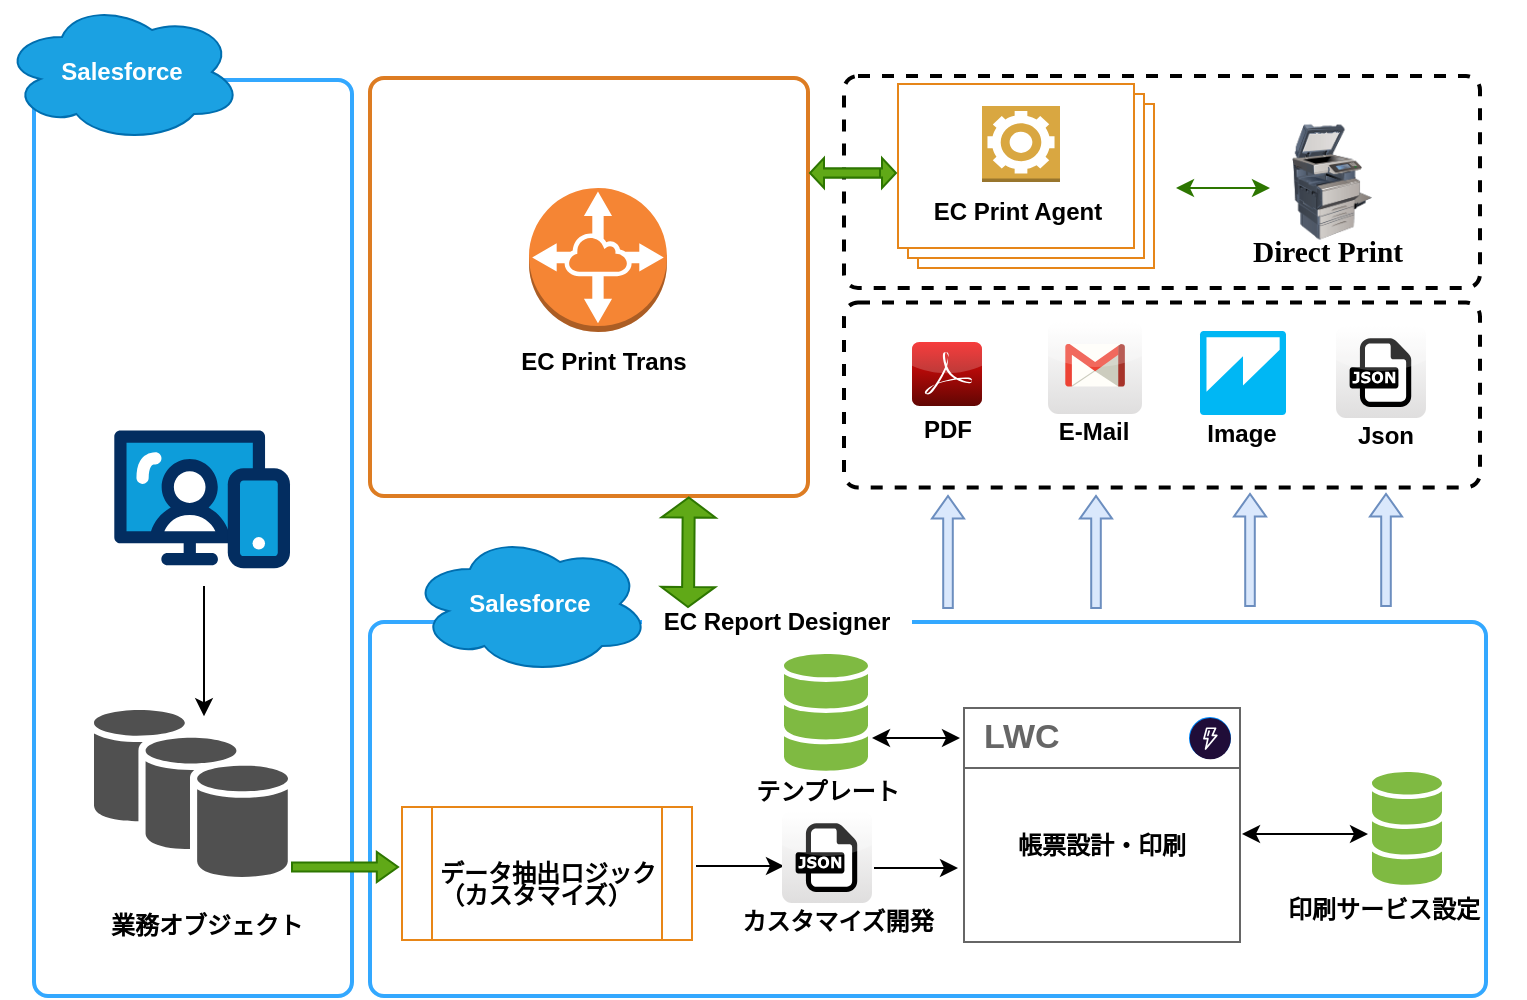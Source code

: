 <mxfile version="24.2.1" type="device">
  <diagram name="第 1 页" id="uh5Pn6_8L2ThO95qAek1">
    <mxGraphModel dx="1050" dy="530" grid="0" gridSize="10" guides="1" tooltips="1" connect="1" arrows="1" fold="1" page="1" pageScale="1" pageWidth="827" pageHeight="1169" math="0" shadow="0">
      <root>
        <mxCell id="0" />
        <mxCell id="1" parent="0" />
        <mxCell id="vouIaNEnioRq_0ik7gSa-58" value="" style="rounded=1;whiteSpace=wrap;html=1;absoluteArcSize=1;arcSize=14;strokeWidth=2;dashed=1;" vertex="1" parent="1">
          <mxGeometry x="449" y="329" width="318" height="106" as="geometry" />
        </mxCell>
        <mxCell id="vouIaNEnioRq_0ik7gSa-27" value="" style="rounded=1;whiteSpace=wrap;html=1;absoluteArcSize=1;arcSize=14;strokeWidth=2;dashed=1;" vertex="1" parent="1">
          <mxGeometry x="449" y="442.25" width="318" height="92.5" as="geometry" />
        </mxCell>
        <mxCell id="vouIaNEnioRq_0ik7gSa-9" value="" style="rounded=1;whiteSpace=wrap;html=1;absoluteArcSize=1;arcSize=14;strokeWidth=2;strokeColor=#33a8ff;" vertex="1" parent="1">
          <mxGeometry x="212" y="602" width="558" height="187" as="geometry" />
        </mxCell>
        <mxCell id="vouIaNEnioRq_0ik7gSa-2" value="" style="rounded=1;whiteSpace=wrap;html=1;absoluteArcSize=1;arcSize=14;strokeWidth=2;strokeColor=#33a8ff;" vertex="1" parent="1">
          <mxGeometry x="44" y="331" width="159" height="458" as="geometry" />
        </mxCell>
        <object label="&lt;b&gt;Salesforce&lt;/b&gt;" id="vouIaNEnioRq_0ik7gSa-1">
          <mxCell style="ellipse;shape=cloud;whiteSpace=wrap;html=1;fillColor=#1ba1e2;strokeColor=#006EAF;fontColor=#ffffff;" vertex="1" parent="1">
            <mxGeometry x="28" y="292" width="120" height="70" as="geometry" />
          </mxCell>
        </object>
        <mxCell id="vouIaNEnioRq_0ik7gSa-7" value="業務オブジェクト" style="text;html=1;align=center;verticalAlign=middle;whiteSpace=wrap;rounded=0;fontStyle=1" vertex="1" parent="1">
          <mxGeometry x="65" y="739" width="131" height="30" as="geometry" />
        </mxCell>
        <object label="&lt;b&gt;Salesforce&lt;/b&gt;" id="vouIaNEnioRq_0ik7gSa-8">
          <mxCell style="ellipse;shape=cloud;whiteSpace=wrap;html=1;fillColor=#1ba1e2;fontColor=#ffffff;strokeColor=#006EAF;" vertex="1" parent="1">
            <mxGeometry x="232" y="558" width="120" height="70" as="geometry" />
          </mxCell>
        </object>
        <mxCell id="vouIaNEnioRq_0ik7gSa-10" value="&lt;b&gt;EC Report Designer&lt;/b&gt;" style="text;html=1;align=center;verticalAlign=middle;whiteSpace=wrap;rounded=0;fillColor=default;" vertex="1" parent="1">
          <mxGeometry x="348" y="587" width="135" height="30" as="geometry" />
        </mxCell>
        <mxCell id="vouIaNEnioRq_0ik7gSa-11" value="" style="sketch=0;shadow=0;dashed=0;html=1;strokeColor=none;labelPosition=center;verticalLabelPosition=bottom;verticalAlign=top;outlineConnect=0;align=center;shape=mxgraph.office.databases.database_mini_3;fillColor=#7FBA42;" vertex="1" parent="1">
          <mxGeometry x="713" y="677" width="35" height="57" as="geometry" />
        </mxCell>
        <mxCell id="vouIaNEnioRq_0ik7gSa-12" value="テンプレート" style="text;html=1;align=center;verticalAlign=middle;whiteSpace=wrap;rounded=0;fontStyle=1" vertex="1" parent="1">
          <mxGeometry x="400" y="672" width="82" height="30" as="geometry" />
        </mxCell>
        <mxCell id="vouIaNEnioRq_0ik7gSa-13" value="印刷サービス設定" style="text;html=1;align=center;verticalAlign=middle;whiteSpace=wrap;rounded=0;fontStyle=1" vertex="1" parent="1">
          <mxGeometry x="647.5" y="731" width="142" height="30" as="geometry" />
        </mxCell>
        <mxCell id="vouIaNEnioRq_0ik7gSa-14" value="" style="sketch=0;shadow=0;dashed=0;html=1;strokeColor=none;fillColor=#505050;labelPosition=center;verticalLabelPosition=bottom;verticalAlign=top;outlineConnect=0;align=center;shape=mxgraph.office.databases.database_availability_group;" vertex="1" parent="1">
          <mxGeometry x="74" y="646" width="97" height="84" as="geometry" />
        </mxCell>
        <mxCell id="vouIaNEnioRq_0ik7gSa-15" value="" style="rounded=1;whiteSpace=wrap;html=1;absoluteArcSize=1;arcSize=14;strokeWidth=2;strokeColor=#dd7c22;" vertex="1" parent="1">
          <mxGeometry x="212" y="330" width="219" height="209" as="geometry" />
        </mxCell>
        <mxCell id="vouIaNEnioRq_0ik7gSa-16" value="EC Print Trans" style="text;html=1;align=center;verticalAlign=middle;whiteSpace=wrap;rounded=0;fontStyle=1" vertex="1" parent="1">
          <mxGeometry x="272" y="456.5" width="114" height="30" as="geometry" />
        </mxCell>
        <mxCell id="vouIaNEnioRq_0ik7gSa-20" value="" style="dashed=0;outlineConnect=0;html=1;align=center;labelPosition=center;verticalLabelPosition=bottom;verticalAlign=top;shape=mxgraph.webicons.adobe_pdf;fillColor=#F40C0C;gradientColor=#610603" vertex="1" parent="1">
          <mxGeometry x="483" y="462" width="35" height="32" as="geometry" />
        </mxCell>
        <mxCell id="vouIaNEnioRq_0ik7gSa-21" value="" style="dashed=0;outlineConnect=0;html=1;align=center;labelPosition=center;verticalLabelPosition=bottom;verticalAlign=top;shape=mxgraph.webicons.gmail;gradientColor=#DFDEDE" vertex="1" parent="1">
          <mxGeometry x="551" y="452" width="47" height="46" as="geometry" />
        </mxCell>
        <mxCell id="vouIaNEnioRq_0ik7gSa-22" value="" style="dashed=0;outlineConnect=0;html=1;align=center;labelPosition=center;verticalLabelPosition=bottom;verticalAlign=top;shape=mxgraph.webicons.json;gradientColor=#DFDEDE" vertex="1" parent="1">
          <mxGeometry x="695" y="454" width="45" height="46" as="geometry" />
        </mxCell>
        <mxCell id="vouIaNEnioRq_0ik7gSa-23" value="" style="image;html=1;image=img/lib/clip_art/computers/Printer_Commercial_128x128.png" vertex="1" parent="1">
          <mxGeometry x="673" y="350" width="40" height="64" as="geometry" />
        </mxCell>
        <mxCell id="vouIaNEnioRq_0ik7gSa-25" value="" style="verticalLabelPosition=bottom;verticalAlign=top;html=1;shape=mxgraph.basic.layered_rect;dx=10;outlineConnect=0;whiteSpace=wrap;strokeColor=#e68619;" vertex="1" parent="1">
          <mxGeometry x="476" y="333" width="128" height="92" as="geometry" />
        </mxCell>
        <mxCell id="vouIaNEnioRq_0ik7gSa-26" value="EC Print Agent" style="text;html=1;align=center;verticalAlign=middle;whiteSpace=wrap;rounded=0;fontStyle=1" vertex="1" parent="1">
          <mxGeometry x="479" y="382" width="114" height="30" as="geometry" />
        </mxCell>
        <mxCell id="vouIaNEnioRq_0ik7gSa-32" value="" style="verticalLabelPosition=bottom;aspect=fixed;html=1;shape=mxgraph.salesforce.web;" vertex="1" parent="1">
          <mxGeometry x="84.15" y="506" width="87.85" height="69.4" as="geometry" />
        </mxCell>
        <mxCell id="vouIaNEnioRq_0ik7gSa-34" value="" style="strokeWidth=1;shadow=0;dashed=0;align=center;html=1;shape=mxgraph.mockup.containers.rrect;rSize=0;strokeColor=#666666;fontColor=#666666;fontSize=17;verticalAlign=top;whiteSpace=wrap;fillColor=#ffffff;spacingTop=32;fontStyle=1;container=0;" vertex="1" parent="1">
          <mxGeometry x="509" y="645" width="138" height="117" as="geometry" />
        </mxCell>
        <mxCell id="vouIaNEnioRq_0ik7gSa-41" value="" style="endArrow=classic;startArrow=classic;html=1;rounded=0;" edge="1" parent="1">
          <mxGeometry width="50" height="50" relative="1" as="geometry">
            <mxPoint x="507" y="660" as="sourcePoint" />
            <mxPoint x="463" y="660" as="targetPoint" />
          </mxGeometry>
        </mxCell>
        <mxCell id="vouIaNEnioRq_0ik7gSa-42" value="" style="endArrow=classic;startArrow=classic;html=1;rounded=0;" edge="1" parent="1">
          <mxGeometry width="50" height="50" relative="1" as="geometry">
            <mxPoint x="648" y="708" as="sourcePoint" />
            <mxPoint x="711" y="708" as="targetPoint" />
          </mxGeometry>
        </mxCell>
        <mxCell id="vouIaNEnioRq_0ik7gSa-44" value="" style="shape=singleArrow;direction=north;whiteSpace=wrap;html=1;fillColor=#dae8fc;strokeColor=#6c8ebf;" vertex="1" parent="1">
          <mxGeometry x="493" y="539" width="16" height="56" as="geometry" />
        </mxCell>
        <mxCell id="vouIaNEnioRq_0ik7gSa-46" value="" style="shape=singleArrow;direction=north;whiteSpace=wrap;html=1;fillColor=#dae8fc;strokeColor=#6c8ebf;" vertex="1" parent="1">
          <mxGeometry x="567" y="539" width="16" height="56" as="geometry" />
        </mxCell>
        <mxCell id="vouIaNEnioRq_0ik7gSa-47" value="" style="shape=singleArrow;direction=north;whiteSpace=wrap;html=1;fillColor=#dae8fc;strokeColor=#6c8ebf;" vertex="1" parent="1">
          <mxGeometry x="644" y="538" width="16" height="56" as="geometry" />
        </mxCell>
        <mxCell id="vouIaNEnioRq_0ik7gSa-53" value="" style="shape=singleArrow;whiteSpace=wrap;html=1;fillColor=#60a917;fontColor=#ffffff;strokeColor=#2D7600;" vertex="1" parent="1">
          <mxGeometry x="440" y="370" width="35" height="15" as="geometry" />
        </mxCell>
        <mxCell id="vouIaNEnioRq_0ik7gSa-54" value="" style="shape=singleArrow;whiteSpace=wrap;html=1;strokeColor=#2D7600;fillColor=#60a917;fontColor=#ffffff;" vertex="1" parent="1">
          <mxGeometry x="173" y="717" width="53" height="15" as="geometry" />
        </mxCell>
        <mxCell id="vouIaNEnioRq_0ik7gSa-56" value="" style="outlineConnect=0;dashed=0;verticalLabelPosition=bottom;verticalAlign=top;align=center;html=1;shape=mxgraph.aws3.quicksight;fillColor=#00B7F4;gradientColor=none;" vertex="1" parent="1">
          <mxGeometry x="627" y="456.5" width="43" height="42" as="geometry" />
        </mxCell>
        <mxCell id="vouIaNEnioRq_0ik7gSa-57" value="" style="shape=singleArrow;direction=north;whiteSpace=wrap;html=1;fillColor=#dae8fc;strokeColor=#6c8ebf;" vertex="1" parent="1">
          <mxGeometry x="712" y="538" width="16" height="56" as="geometry" />
        </mxCell>
        <mxCell id="vouIaNEnioRq_0ik7gSa-59" value="" style="endArrow=classic;startArrow=classic;html=1;rounded=0;fillColor=#60a917;strokeColor=#2D7600;" edge="1" parent="1">
          <mxGeometry width="50" height="50" relative="1" as="geometry">
            <mxPoint x="615" y="385" as="sourcePoint" />
            <mxPoint x="662" y="385" as="targetPoint" />
          </mxGeometry>
        </mxCell>
        <mxCell id="vouIaNEnioRq_0ik7gSa-60" value="PDF" style="text;html=1;align=center;verticalAlign=middle;whiteSpace=wrap;rounded=0;fontStyle=1" vertex="1" parent="1">
          <mxGeometry x="470.5" y="491" width="60" height="30" as="geometry" />
        </mxCell>
        <mxCell id="vouIaNEnioRq_0ik7gSa-62" value="&lt;b&gt;E-Mail&lt;/b&gt;" style="text;html=1;align=center;verticalAlign=middle;whiteSpace=wrap;rounded=0;" vertex="1" parent="1">
          <mxGeometry x="544" y="491.5" width="60" height="30" as="geometry" />
        </mxCell>
        <mxCell id="vouIaNEnioRq_0ik7gSa-63" value="&lt;b&gt;Image&lt;/b&gt;" style="text;html=1;align=center;verticalAlign=middle;whiteSpace=wrap;rounded=0;" vertex="1" parent="1">
          <mxGeometry x="617.5" y="493" width="60" height="30" as="geometry" />
        </mxCell>
        <mxCell id="vouIaNEnioRq_0ik7gSa-64" value="&lt;b&gt;Json&lt;/b&gt;" style="text;html=1;align=center;verticalAlign=middle;whiteSpace=wrap;rounded=0;" vertex="1" parent="1">
          <mxGeometry x="690" y="494" width="60" height="30" as="geometry" />
        </mxCell>
        <mxCell id="vouIaNEnioRq_0ik7gSa-65" value="&lt;span style=&quot;font-size: 11pt; font-family: Calibri;&quot;&gt;Direct Print&lt;/span&gt;" style="text;html=1;align=center;verticalAlign=middle;whiteSpace=wrap;rounded=0;fontStyle=1" vertex="1" parent="1">
          <mxGeometry x="628" y="402" width="126" height="30" as="geometry" />
        </mxCell>
        <mxCell id="vouIaNEnioRq_0ik7gSa-66" value="" style="shape=flexArrow;endArrow=classic;startArrow=classic;html=1;rounded=0;width=6;exitX=0.62;exitY=1.011;exitDx=0;exitDy=0;exitPerimeter=0;endSize=3;startSize=3;targetPerimeterSpacing=1;sourcePerimeterSpacing=1;fillColor=#60a917;strokeColor=#2D7600;" edge="1" parent="1">
          <mxGeometry width="100" height="100" relative="1" as="geometry">
            <mxPoint x="371.38" y="539.255" as="sourcePoint" />
            <mxPoint x="371" y="595" as="targetPoint" />
          </mxGeometry>
        </mxCell>
        <mxCell id="vouIaNEnioRq_0ik7gSa-67" value="" style="sketch=0;shadow=0;dashed=0;html=1;strokeColor=none;labelPosition=center;verticalLabelPosition=bottom;verticalAlign=top;outlineConnect=0;align=center;shape=mxgraph.office.databases.database_mini_3;fillColor=#7FBA42;" vertex="1" parent="1">
          <mxGeometry x="419" y="618" width="42" height="59" as="geometry" />
        </mxCell>
        <mxCell id="vouIaNEnioRq_0ik7gSa-68" value="カスタマイズ開発" style="text;html=1;align=center;verticalAlign=middle;whiteSpace=wrap;rounded=0;fontStyle=1" vertex="1" parent="1">
          <mxGeometry x="386" y="736.5" width="120" height="30" as="geometry" />
        </mxCell>
        <mxCell id="vouIaNEnioRq_0ik7gSa-69" value="" style="endArrow=classic;startArrow=none;html=1;rounded=0;startFill=0;" edge="1" parent="1">
          <mxGeometry width="50" height="50" relative="1" as="geometry">
            <mxPoint x="464" y="725" as="sourcePoint" />
            <mxPoint x="506" y="725" as="targetPoint" />
          </mxGeometry>
        </mxCell>
        <mxCell id="vouIaNEnioRq_0ik7gSa-74" value="" style="endArrow=classic;html=1;rounded=0;entryX=0.494;entryY=0.706;entryDx=0;entryDy=0;entryPerimeter=0;" edge="1" parent="1">
          <mxGeometry width="50" height="50" relative="1" as="geometry">
            <mxPoint x="129" y="584" as="sourcePoint" />
            <mxPoint x="129" y="649.112" as="targetPoint" />
          </mxGeometry>
        </mxCell>
        <mxCell id="vouIaNEnioRq_0ik7gSa-75" value="" style="outlineConnect=0;dashed=0;verticalLabelPosition=bottom;verticalAlign=top;align=center;html=1;shape=mxgraph.aws3.worker;fillColor=#D9A741;gradientColor=none;" vertex="1" parent="1">
          <mxGeometry x="518" y="344" width="39" height="38" as="geometry" />
        </mxCell>
        <mxCell id="vouIaNEnioRq_0ik7gSa-76" value="" style="outlineConnect=0;dashed=0;verticalLabelPosition=bottom;verticalAlign=top;align=center;html=1;shape=mxgraph.aws3.vpc_peering;fillColor=#F58534;gradientColor=none;" vertex="1" parent="1">
          <mxGeometry x="291.5" y="385" width="69" height="72" as="geometry" />
        </mxCell>
        <mxCell id="vouIaNEnioRq_0ik7gSa-80" value="" style="endArrow=classic;startArrow=none;html=1;rounded=0;startFill=0;" edge="1" parent="1">
          <mxGeometry width="50" height="50" relative="1" as="geometry">
            <mxPoint x="375" y="724" as="sourcePoint" />
            <mxPoint x="419" y="724" as="targetPoint" />
          </mxGeometry>
        </mxCell>
        <mxCell id="vouIaNEnioRq_0ik7gSa-81" value="データ抽出ロジック" style="shape=process;whiteSpace=wrap;html=1;backgroundOutline=1;fontStyle=1;strokeColor=#e88617;" vertex="1" parent="1">
          <mxGeometry x="228" y="694.5" width="145" height="66.5" as="geometry" />
        </mxCell>
        <mxCell id="vouIaNEnioRq_0ik7gSa-82" value="" style="dashed=0;outlineConnect=0;html=1;align=center;labelPosition=center;verticalLabelPosition=bottom;verticalAlign=top;shape=mxgraph.webicons.json;gradientColor=#DFDEDE" vertex="1" parent="1">
          <mxGeometry x="418" y="696.5" width="45" height="46" as="geometry" />
        </mxCell>
        <mxCell id="vouIaNEnioRq_0ik7gSa-84" value="&lt;b&gt;（カスタマイズ）&lt;/b&gt;" style="text;html=1;align=center;verticalAlign=middle;whiteSpace=wrap;rounded=0;" vertex="1" parent="1">
          <mxGeometry x="242" y="724" width="106" height="30" as="geometry" />
        </mxCell>
        <mxCell id="vouIaNEnioRq_0ik7gSa-86" value="" style="shape=singleArrow;whiteSpace=wrap;html=1;fillColor=#60a917;fontColor=#ffffff;strokeColor=#2D7600;direction=west;" vertex="1" parent="1">
          <mxGeometry x="432" y="370" width="35" height="15" as="geometry" />
        </mxCell>
        <mxCell id="vouIaNEnioRq_0ik7gSa-35" value="&lt;b&gt;LWC&lt;/b&gt;" style="strokeWidth=1;shadow=0;dashed=0;align=center;html=1;shape=mxgraph.mockup.containers.rrect;rSize=0;fontSize=17;fontColor=#666666;strokeColor=#666666;align=left;spacingLeft=8;fillColor=none;resizeWidth=1;whiteSpace=wrap;" vertex="1" parent="1">
          <mxGeometry x="509" y="645" width="138" height="30" as="geometry">
            <mxPoint as="offset" />
          </mxGeometry>
        </mxCell>
        <mxCell id="vouIaNEnioRq_0ik7gSa-36" value="" style="shape=ellipse;strokeColor=#008cff;resizable=0;fillColor=none;html=1;" vertex="1" parent="vouIaNEnioRq_0ik7gSa-35">
          <mxGeometry x="1" y="0.5" width="20" height="20" relative="1" as="geometry">
            <mxPoint x="-25" y="-10" as="offset" />
          </mxGeometry>
        </mxCell>
        <mxCell id="vouIaNEnioRq_0ik7gSa-33" value="" style="verticalLabelPosition=bottom;aspect=fixed;html=1;shape=mxgraph.salesforce.platform2;container=0;" vertex="1" collapsed="1" parent="vouIaNEnioRq_0ik7gSa-35">
          <mxGeometry x="111.421" y="5" width="23.45" height="20.638" as="geometry">
            <mxRectangle x="591.005" y="837" width="15.528" height="15.528" as="alternateBounds" />
          </mxGeometry>
        </mxCell>
        <mxCell id="vouIaNEnioRq_0ik7gSa-55" value="帳票設計・印刷" style="text;html=1;align=center;verticalAlign=middle;whiteSpace=wrap;rounded=0;fontStyle=1" vertex="1" parent="1">
          <mxGeometry x="525.907" y="694.429" width="104.185" height="38.571" as="geometry" />
        </mxCell>
      </root>
    </mxGraphModel>
  </diagram>
</mxfile>
